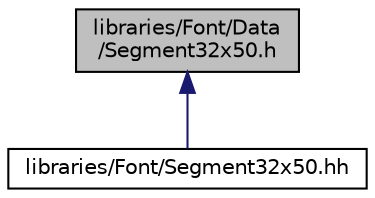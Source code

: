 digraph "libraries/Font/Data/Segment32x50.h"
{
  edge [fontname="Helvetica",fontsize="10",labelfontname="Helvetica",labelfontsize="10"];
  node [fontname="Helvetica",fontsize="10",shape=record];
  Node1 [label="libraries/Font/Data\l/Segment32x50.h",height=0.2,width=0.4,color="black", fillcolor="grey75", style="filled", fontcolor="black"];
  Node1 -> Node2 [dir="back",color="midnightblue",fontsize="10",style="solid",fontname="Helvetica"];
  Node2 [label="libraries/Font/Segment32x50.hh",height=0.2,width=0.4,color="black", fillcolor="white", style="filled",URL="$dc/d92/Segment32x50_8hh.html"];
}
